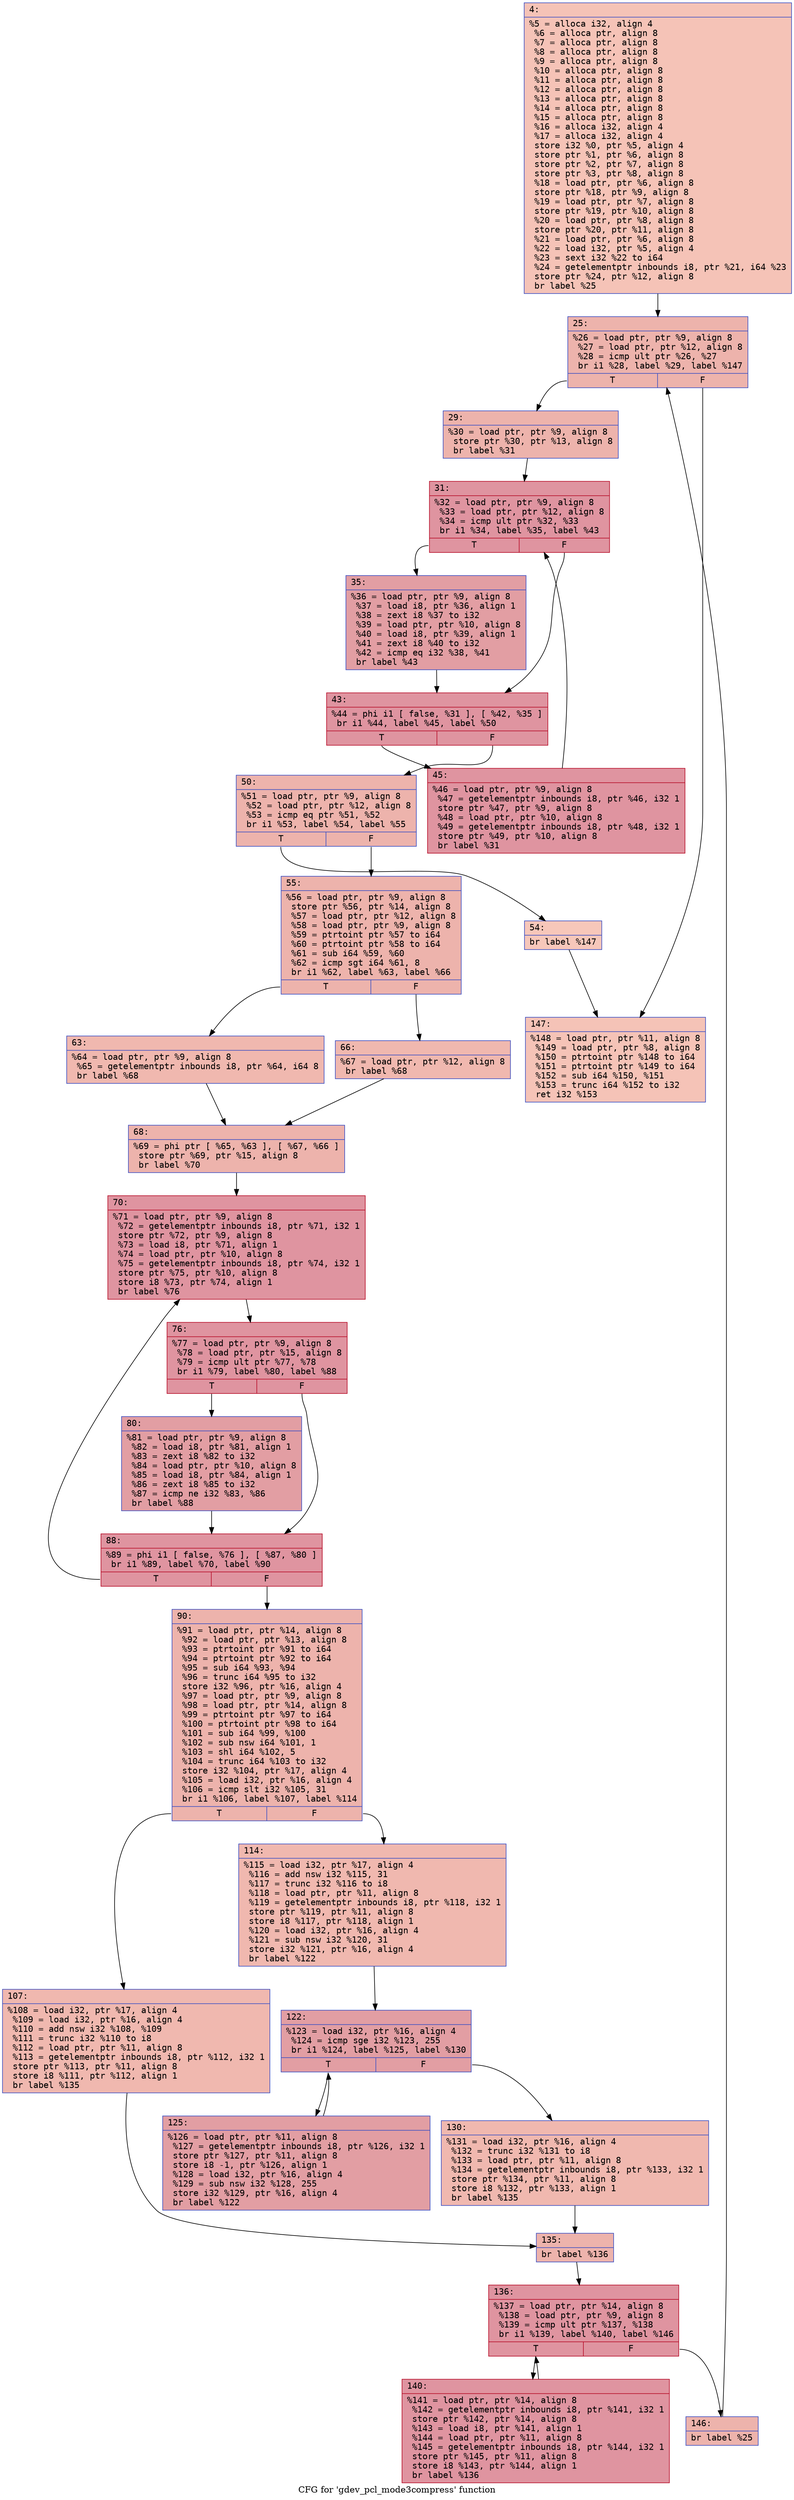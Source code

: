 digraph "CFG for 'gdev_pcl_mode3compress' function" {
	label="CFG for 'gdev_pcl_mode3compress' function";

	Node0x60000065f430 [shape=record,color="#3d50c3ff", style=filled, fillcolor="#e8765c70" fontname="Courier",label="{4:\l|  %5 = alloca i32, align 4\l  %6 = alloca ptr, align 8\l  %7 = alloca ptr, align 8\l  %8 = alloca ptr, align 8\l  %9 = alloca ptr, align 8\l  %10 = alloca ptr, align 8\l  %11 = alloca ptr, align 8\l  %12 = alloca ptr, align 8\l  %13 = alloca ptr, align 8\l  %14 = alloca ptr, align 8\l  %15 = alloca ptr, align 8\l  %16 = alloca i32, align 4\l  %17 = alloca i32, align 4\l  store i32 %0, ptr %5, align 4\l  store ptr %1, ptr %6, align 8\l  store ptr %2, ptr %7, align 8\l  store ptr %3, ptr %8, align 8\l  %18 = load ptr, ptr %6, align 8\l  store ptr %18, ptr %9, align 8\l  %19 = load ptr, ptr %7, align 8\l  store ptr %19, ptr %10, align 8\l  %20 = load ptr, ptr %8, align 8\l  store ptr %20, ptr %11, align 8\l  %21 = load ptr, ptr %6, align 8\l  %22 = load i32, ptr %5, align 4\l  %23 = sext i32 %22 to i64\l  %24 = getelementptr inbounds i8, ptr %21, i64 %23\l  store ptr %24, ptr %12, align 8\l  br label %25\l}"];
	Node0x60000065f430 -> Node0x60000065f4d0[tooltip="4 -> 25\nProbability 100.00%" ];
	Node0x60000065f4d0 [shape=record,color="#3d50c3ff", style=filled, fillcolor="#d6524470" fontname="Courier",label="{25:\l|  %26 = load ptr, ptr %9, align 8\l  %27 = load ptr, ptr %12, align 8\l  %28 = icmp ult ptr %26, %27\l  br i1 %28, label %29, label %147\l|{<s0>T|<s1>F}}"];
	Node0x60000065f4d0:s0 -> Node0x60000065f520[tooltip="25 -> 29\nProbability 96.88%" ];
	Node0x60000065f4d0:s1 -> Node0x60000065fcf0[tooltip="25 -> 147\nProbability 3.12%" ];
	Node0x60000065f520 [shape=record,color="#3d50c3ff", style=filled, fillcolor="#d6524470" fontname="Courier",label="{29:\l|  %30 = load ptr, ptr %9, align 8\l  store ptr %30, ptr %13, align 8\l  br label %31\l}"];
	Node0x60000065f520 -> Node0x60000065f570[tooltip="29 -> 31\nProbability 100.00%" ];
	Node0x60000065f570 [shape=record,color="#b70d28ff", style=filled, fillcolor="#b70d2870" fontname="Courier",label="{31:\l|  %32 = load ptr, ptr %9, align 8\l  %33 = load ptr, ptr %12, align 8\l  %34 = icmp ult ptr %32, %33\l  br i1 %34, label %35, label %43\l|{<s0>T|<s1>F}}"];
	Node0x60000065f570:s0 -> Node0x60000065f5c0[tooltip="31 -> 35\nProbability 50.00%" ];
	Node0x60000065f570:s1 -> Node0x60000065f610[tooltip="31 -> 43\nProbability 50.00%" ];
	Node0x60000065f5c0 [shape=record,color="#3d50c3ff", style=filled, fillcolor="#be242e70" fontname="Courier",label="{35:\l|  %36 = load ptr, ptr %9, align 8\l  %37 = load i8, ptr %36, align 1\l  %38 = zext i8 %37 to i32\l  %39 = load ptr, ptr %10, align 8\l  %40 = load i8, ptr %39, align 1\l  %41 = zext i8 %40 to i32\l  %42 = icmp eq i32 %38, %41\l  br label %43\l}"];
	Node0x60000065f5c0 -> Node0x60000065f610[tooltip="35 -> 43\nProbability 100.00%" ];
	Node0x60000065f610 [shape=record,color="#b70d28ff", style=filled, fillcolor="#b70d2870" fontname="Courier",label="{43:\l|  %44 = phi i1 [ false, %31 ], [ %42, %35 ]\l  br i1 %44, label %45, label %50\l|{<s0>T|<s1>F}}"];
	Node0x60000065f610:s0 -> Node0x60000065f660[tooltip="43 -> 45\nProbability 96.88%" ];
	Node0x60000065f610:s1 -> Node0x60000065f6b0[tooltip="43 -> 50\nProbability 3.12%" ];
	Node0x60000065f660 [shape=record,color="#b70d28ff", style=filled, fillcolor="#b70d2870" fontname="Courier",label="{45:\l|  %46 = load ptr, ptr %9, align 8\l  %47 = getelementptr inbounds i8, ptr %46, i32 1\l  store ptr %47, ptr %9, align 8\l  %48 = load ptr, ptr %10, align 8\l  %49 = getelementptr inbounds i8, ptr %48, i32 1\l  store ptr %49, ptr %10, align 8\l  br label %31\l}"];
	Node0x60000065f660 -> Node0x60000065f570[tooltip="45 -> 31\nProbability 100.00%" ];
	Node0x60000065f6b0 [shape=record,color="#3d50c3ff", style=filled, fillcolor="#d6524470" fontname="Courier",label="{50:\l|  %51 = load ptr, ptr %9, align 8\l  %52 = load ptr, ptr %12, align 8\l  %53 = icmp eq ptr %51, %52\l  br i1 %53, label %54, label %55\l|{<s0>T|<s1>F}}"];
	Node0x60000065f6b0:s0 -> Node0x60000065f700[tooltip="50 -> 54\nProbability 3.12%" ];
	Node0x60000065f6b0:s1 -> Node0x60000065f750[tooltip="50 -> 55\nProbability 96.88%" ];
	Node0x60000065f700 [shape=record,color="#3d50c3ff", style=filled, fillcolor="#ec7f6370" fontname="Courier",label="{54:\l|  br label %147\l}"];
	Node0x60000065f700 -> Node0x60000065fcf0[tooltip="54 -> 147\nProbability 100.00%" ];
	Node0x60000065f750 [shape=record,color="#3d50c3ff", style=filled, fillcolor="#d6524470" fontname="Courier",label="{55:\l|  %56 = load ptr, ptr %9, align 8\l  store ptr %56, ptr %14, align 8\l  %57 = load ptr, ptr %12, align 8\l  %58 = load ptr, ptr %9, align 8\l  %59 = ptrtoint ptr %57 to i64\l  %60 = ptrtoint ptr %58 to i64\l  %61 = sub i64 %59, %60\l  %62 = icmp sgt i64 %61, 8\l  br i1 %62, label %63, label %66\l|{<s0>T|<s1>F}}"];
	Node0x60000065f750:s0 -> Node0x60000065f7a0[tooltip="55 -> 63\nProbability 50.00%" ];
	Node0x60000065f750:s1 -> Node0x60000065f7f0[tooltip="55 -> 66\nProbability 50.00%" ];
	Node0x60000065f7a0 [shape=record,color="#3d50c3ff", style=filled, fillcolor="#dc5d4a70" fontname="Courier",label="{63:\l|  %64 = load ptr, ptr %9, align 8\l  %65 = getelementptr inbounds i8, ptr %64, i64 8\l  br label %68\l}"];
	Node0x60000065f7a0 -> Node0x60000065f840[tooltip="63 -> 68\nProbability 100.00%" ];
	Node0x60000065f7f0 [shape=record,color="#3d50c3ff", style=filled, fillcolor="#dc5d4a70" fontname="Courier",label="{66:\l|  %67 = load ptr, ptr %12, align 8\l  br label %68\l}"];
	Node0x60000065f7f0 -> Node0x60000065f840[tooltip="66 -> 68\nProbability 100.00%" ];
	Node0x60000065f840 [shape=record,color="#3d50c3ff", style=filled, fillcolor="#d6524470" fontname="Courier",label="{68:\l|  %69 = phi ptr [ %65, %63 ], [ %67, %66 ]\l  store ptr %69, ptr %15, align 8\l  br label %70\l}"];
	Node0x60000065f840 -> Node0x60000065f890[tooltip="68 -> 70\nProbability 100.00%" ];
	Node0x60000065f890 [shape=record,color="#b70d28ff", style=filled, fillcolor="#b70d2870" fontname="Courier",label="{70:\l|  %71 = load ptr, ptr %9, align 8\l  %72 = getelementptr inbounds i8, ptr %71, i32 1\l  store ptr %72, ptr %9, align 8\l  %73 = load i8, ptr %71, align 1\l  %74 = load ptr, ptr %10, align 8\l  %75 = getelementptr inbounds i8, ptr %74, i32 1\l  store ptr %75, ptr %10, align 8\l  store i8 %73, ptr %74, align 1\l  br label %76\l}"];
	Node0x60000065f890 -> Node0x60000065f8e0[tooltip="70 -> 76\nProbability 100.00%" ];
	Node0x60000065f8e0 [shape=record,color="#b70d28ff", style=filled, fillcolor="#b70d2870" fontname="Courier",label="{76:\l|  %77 = load ptr, ptr %9, align 8\l  %78 = load ptr, ptr %15, align 8\l  %79 = icmp ult ptr %77, %78\l  br i1 %79, label %80, label %88\l|{<s0>T|<s1>F}}"];
	Node0x60000065f8e0:s0 -> Node0x60000065f930[tooltip="76 -> 80\nProbability 50.00%" ];
	Node0x60000065f8e0:s1 -> Node0x60000065f980[tooltip="76 -> 88\nProbability 50.00%" ];
	Node0x60000065f930 [shape=record,color="#3d50c3ff", style=filled, fillcolor="#be242e70" fontname="Courier",label="{80:\l|  %81 = load ptr, ptr %9, align 8\l  %82 = load i8, ptr %81, align 1\l  %83 = zext i8 %82 to i32\l  %84 = load ptr, ptr %10, align 8\l  %85 = load i8, ptr %84, align 1\l  %86 = zext i8 %85 to i32\l  %87 = icmp ne i32 %83, %86\l  br label %88\l}"];
	Node0x60000065f930 -> Node0x60000065f980[tooltip="80 -> 88\nProbability 100.00%" ];
	Node0x60000065f980 [shape=record,color="#b70d28ff", style=filled, fillcolor="#b70d2870" fontname="Courier",label="{88:\l|  %89 = phi i1 [ false, %76 ], [ %87, %80 ]\l  br i1 %89, label %70, label %90\l|{<s0>T|<s1>F}}"];
	Node0x60000065f980:s0 -> Node0x60000065f890[tooltip="88 -> 70\nProbability 96.88%" ];
	Node0x60000065f980:s1 -> Node0x60000065f9d0[tooltip="88 -> 90\nProbability 3.12%" ];
	Node0x60000065f9d0 [shape=record,color="#3d50c3ff", style=filled, fillcolor="#d6524470" fontname="Courier",label="{90:\l|  %91 = load ptr, ptr %14, align 8\l  %92 = load ptr, ptr %13, align 8\l  %93 = ptrtoint ptr %91 to i64\l  %94 = ptrtoint ptr %92 to i64\l  %95 = sub i64 %93, %94\l  %96 = trunc i64 %95 to i32\l  store i32 %96, ptr %16, align 4\l  %97 = load ptr, ptr %9, align 8\l  %98 = load ptr, ptr %14, align 8\l  %99 = ptrtoint ptr %97 to i64\l  %100 = ptrtoint ptr %98 to i64\l  %101 = sub i64 %99, %100\l  %102 = sub nsw i64 %101, 1\l  %103 = shl i64 %102, 5\l  %104 = trunc i64 %103 to i32\l  store i32 %104, ptr %17, align 4\l  %105 = load i32, ptr %16, align 4\l  %106 = icmp slt i32 %105, 31\l  br i1 %106, label %107, label %114\l|{<s0>T|<s1>F}}"];
	Node0x60000065f9d0:s0 -> Node0x60000065fa20[tooltip="90 -> 107\nProbability 50.00%" ];
	Node0x60000065f9d0:s1 -> Node0x60000065fa70[tooltip="90 -> 114\nProbability 50.00%" ];
	Node0x60000065fa20 [shape=record,color="#3d50c3ff", style=filled, fillcolor="#dc5d4a70" fontname="Courier",label="{107:\l|  %108 = load i32, ptr %17, align 4\l  %109 = load i32, ptr %16, align 4\l  %110 = add nsw i32 %108, %109\l  %111 = trunc i32 %110 to i8\l  %112 = load ptr, ptr %11, align 8\l  %113 = getelementptr inbounds i8, ptr %112, i32 1\l  store ptr %113, ptr %11, align 8\l  store i8 %111, ptr %112, align 1\l  br label %135\l}"];
	Node0x60000065fa20 -> Node0x60000065fbb0[tooltip="107 -> 135\nProbability 100.00%" ];
	Node0x60000065fa70 [shape=record,color="#3d50c3ff", style=filled, fillcolor="#dc5d4a70" fontname="Courier",label="{114:\l|  %115 = load i32, ptr %17, align 4\l  %116 = add nsw i32 %115, 31\l  %117 = trunc i32 %116 to i8\l  %118 = load ptr, ptr %11, align 8\l  %119 = getelementptr inbounds i8, ptr %118, i32 1\l  store ptr %119, ptr %11, align 8\l  store i8 %117, ptr %118, align 1\l  %120 = load i32, ptr %16, align 4\l  %121 = sub nsw i32 %120, 31\l  store i32 %121, ptr %16, align 4\l  br label %122\l}"];
	Node0x60000065fa70 -> Node0x60000065fac0[tooltip="114 -> 122\nProbability 100.00%" ];
	Node0x60000065fac0 [shape=record,color="#3d50c3ff", style=filled, fillcolor="#be242e70" fontname="Courier",label="{122:\l|  %123 = load i32, ptr %16, align 4\l  %124 = icmp sge i32 %123, 255\l  br i1 %124, label %125, label %130\l|{<s0>T|<s1>F}}"];
	Node0x60000065fac0:s0 -> Node0x60000065fb10[tooltip="122 -> 125\nProbability 96.88%" ];
	Node0x60000065fac0:s1 -> Node0x60000065fb60[tooltip="122 -> 130\nProbability 3.12%" ];
	Node0x60000065fb10 [shape=record,color="#3d50c3ff", style=filled, fillcolor="#be242e70" fontname="Courier",label="{125:\l|  %126 = load ptr, ptr %11, align 8\l  %127 = getelementptr inbounds i8, ptr %126, i32 1\l  store ptr %127, ptr %11, align 8\l  store i8 -1, ptr %126, align 1\l  %128 = load i32, ptr %16, align 4\l  %129 = sub nsw i32 %128, 255\l  store i32 %129, ptr %16, align 4\l  br label %122\l}"];
	Node0x60000065fb10 -> Node0x60000065fac0[tooltip="125 -> 122\nProbability 100.00%" ];
	Node0x60000065fb60 [shape=record,color="#3d50c3ff", style=filled, fillcolor="#dc5d4a70" fontname="Courier",label="{130:\l|  %131 = load i32, ptr %16, align 4\l  %132 = trunc i32 %131 to i8\l  %133 = load ptr, ptr %11, align 8\l  %134 = getelementptr inbounds i8, ptr %133, i32 1\l  store ptr %134, ptr %11, align 8\l  store i8 %132, ptr %133, align 1\l  br label %135\l}"];
	Node0x60000065fb60 -> Node0x60000065fbb0[tooltip="130 -> 135\nProbability 100.00%" ];
	Node0x60000065fbb0 [shape=record,color="#3d50c3ff", style=filled, fillcolor="#d6524470" fontname="Courier",label="{135:\l|  br label %136\l}"];
	Node0x60000065fbb0 -> Node0x60000065fc00[tooltip="135 -> 136\nProbability 100.00%" ];
	Node0x60000065fc00 [shape=record,color="#b70d28ff", style=filled, fillcolor="#b70d2870" fontname="Courier",label="{136:\l|  %137 = load ptr, ptr %14, align 8\l  %138 = load ptr, ptr %9, align 8\l  %139 = icmp ult ptr %137, %138\l  br i1 %139, label %140, label %146\l|{<s0>T|<s1>F}}"];
	Node0x60000065fc00:s0 -> Node0x60000065fc50[tooltip="136 -> 140\nProbability 96.88%" ];
	Node0x60000065fc00:s1 -> Node0x60000065fca0[tooltip="136 -> 146\nProbability 3.12%" ];
	Node0x60000065fc50 [shape=record,color="#b70d28ff", style=filled, fillcolor="#b70d2870" fontname="Courier",label="{140:\l|  %141 = load ptr, ptr %14, align 8\l  %142 = getelementptr inbounds i8, ptr %141, i32 1\l  store ptr %142, ptr %14, align 8\l  %143 = load i8, ptr %141, align 1\l  %144 = load ptr, ptr %11, align 8\l  %145 = getelementptr inbounds i8, ptr %144, i32 1\l  store ptr %145, ptr %11, align 8\l  store i8 %143, ptr %144, align 1\l  br label %136\l}"];
	Node0x60000065fc50 -> Node0x60000065fc00[tooltip="140 -> 136\nProbability 100.00%" ];
	Node0x60000065fca0 [shape=record,color="#3d50c3ff", style=filled, fillcolor="#d6524470" fontname="Courier",label="{146:\l|  br label %25\l}"];
	Node0x60000065fca0 -> Node0x60000065f4d0[tooltip="146 -> 25\nProbability 100.00%" ];
	Node0x60000065fcf0 [shape=record,color="#3d50c3ff", style=filled, fillcolor="#e8765c70" fontname="Courier",label="{147:\l|  %148 = load ptr, ptr %11, align 8\l  %149 = load ptr, ptr %8, align 8\l  %150 = ptrtoint ptr %148 to i64\l  %151 = ptrtoint ptr %149 to i64\l  %152 = sub i64 %150, %151\l  %153 = trunc i64 %152 to i32\l  ret i32 %153\l}"];
}
